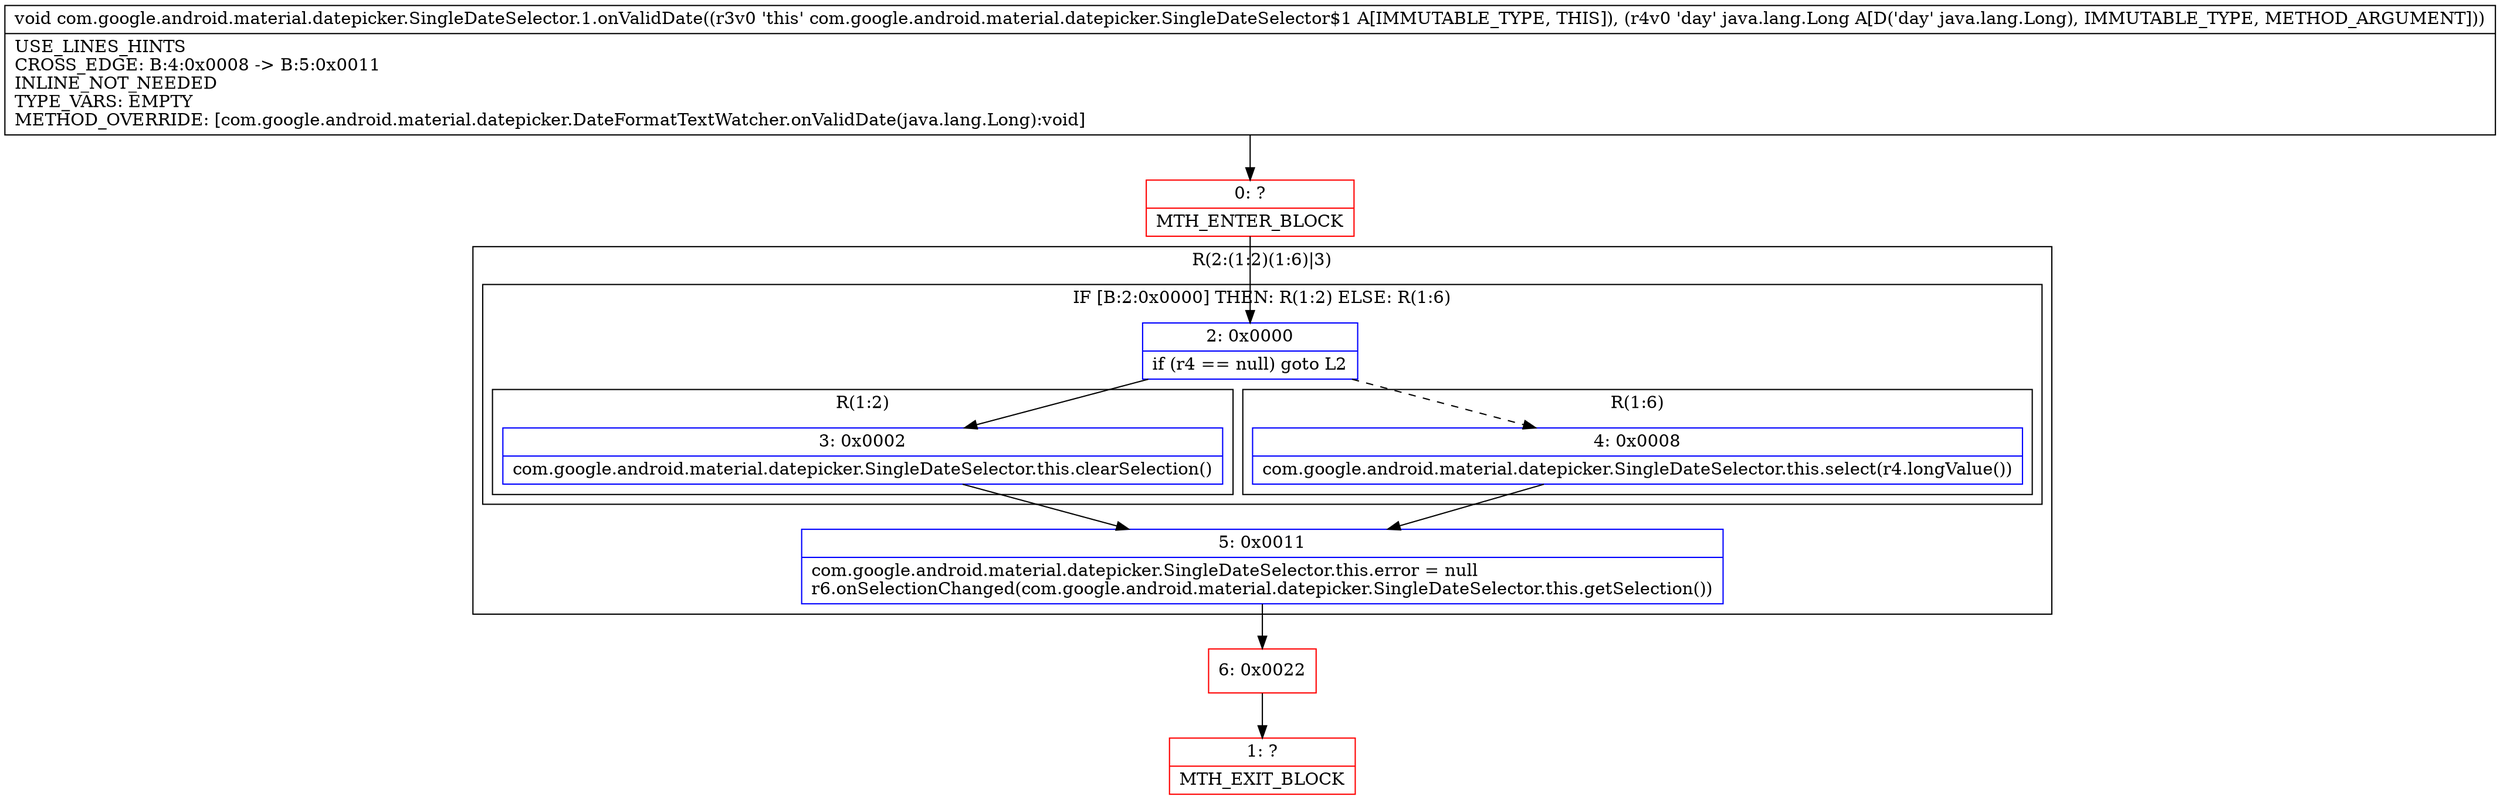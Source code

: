 digraph "CFG forcom.google.android.material.datepicker.SingleDateSelector.1.onValidDate(Ljava\/lang\/Long;)V" {
subgraph cluster_Region_765097621 {
label = "R(2:(1:2)(1:6)|3)";
node [shape=record,color=blue];
subgraph cluster_IfRegion_41732435 {
label = "IF [B:2:0x0000] THEN: R(1:2) ELSE: R(1:6)";
node [shape=record,color=blue];
Node_2 [shape=record,label="{2\:\ 0x0000|if (r4 == null) goto L2\l}"];
subgraph cluster_Region_1360068768 {
label = "R(1:2)";
node [shape=record,color=blue];
Node_3 [shape=record,label="{3\:\ 0x0002|com.google.android.material.datepicker.SingleDateSelector.this.clearSelection()\l}"];
}
subgraph cluster_Region_588233360 {
label = "R(1:6)";
node [shape=record,color=blue];
Node_4 [shape=record,label="{4\:\ 0x0008|com.google.android.material.datepicker.SingleDateSelector.this.select(r4.longValue())\l}"];
}
}
Node_5 [shape=record,label="{5\:\ 0x0011|com.google.android.material.datepicker.SingleDateSelector.this.error = null\lr6.onSelectionChanged(com.google.android.material.datepicker.SingleDateSelector.this.getSelection())\l}"];
}
Node_0 [shape=record,color=red,label="{0\:\ ?|MTH_ENTER_BLOCK\l}"];
Node_6 [shape=record,color=red,label="{6\:\ 0x0022}"];
Node_1 [shape=record,color=red,label="{1\:\ ?|MTH_EXIT_BLOCK\l}"];
MethodNode[shape=record,label="{void com.google.android.material.datepicker.SingleDateSelector.1.onValidDate((r3v0 'this' com.google.android.material.datepicker.SingleDateSelector$1 A[IMMUTABLE_TYPE, THIS]), (r4v0 'day' java.lang.Long A[D('day' java.lang.Long), IMMUTABLE_TYPE, METHOD_ARGUMENT]))  | USE_LINES_HINTS\lCROSS_EDGE: B:4:0x0008 \-\> B:5:0x0011\lINLINE_NOT_NEEDED\lTYPE_VARS: EMPTY\lMETHOD_OVERRIDE: [com.google.android.material.datepicker.DateFormatTextWatcher.onValidDate(java.lang.Long):void]\l}"];
MethodNode -> Node_0;Node_2 -> Node_3;
Node_2 -> Node_4[style=dashed];
Node_3 -> Node_5;
Node_4 -> Node_5;
Node_5 -> Node_6;
Node_0 -> Node_2;
Node_6 -> Node_1;
}

